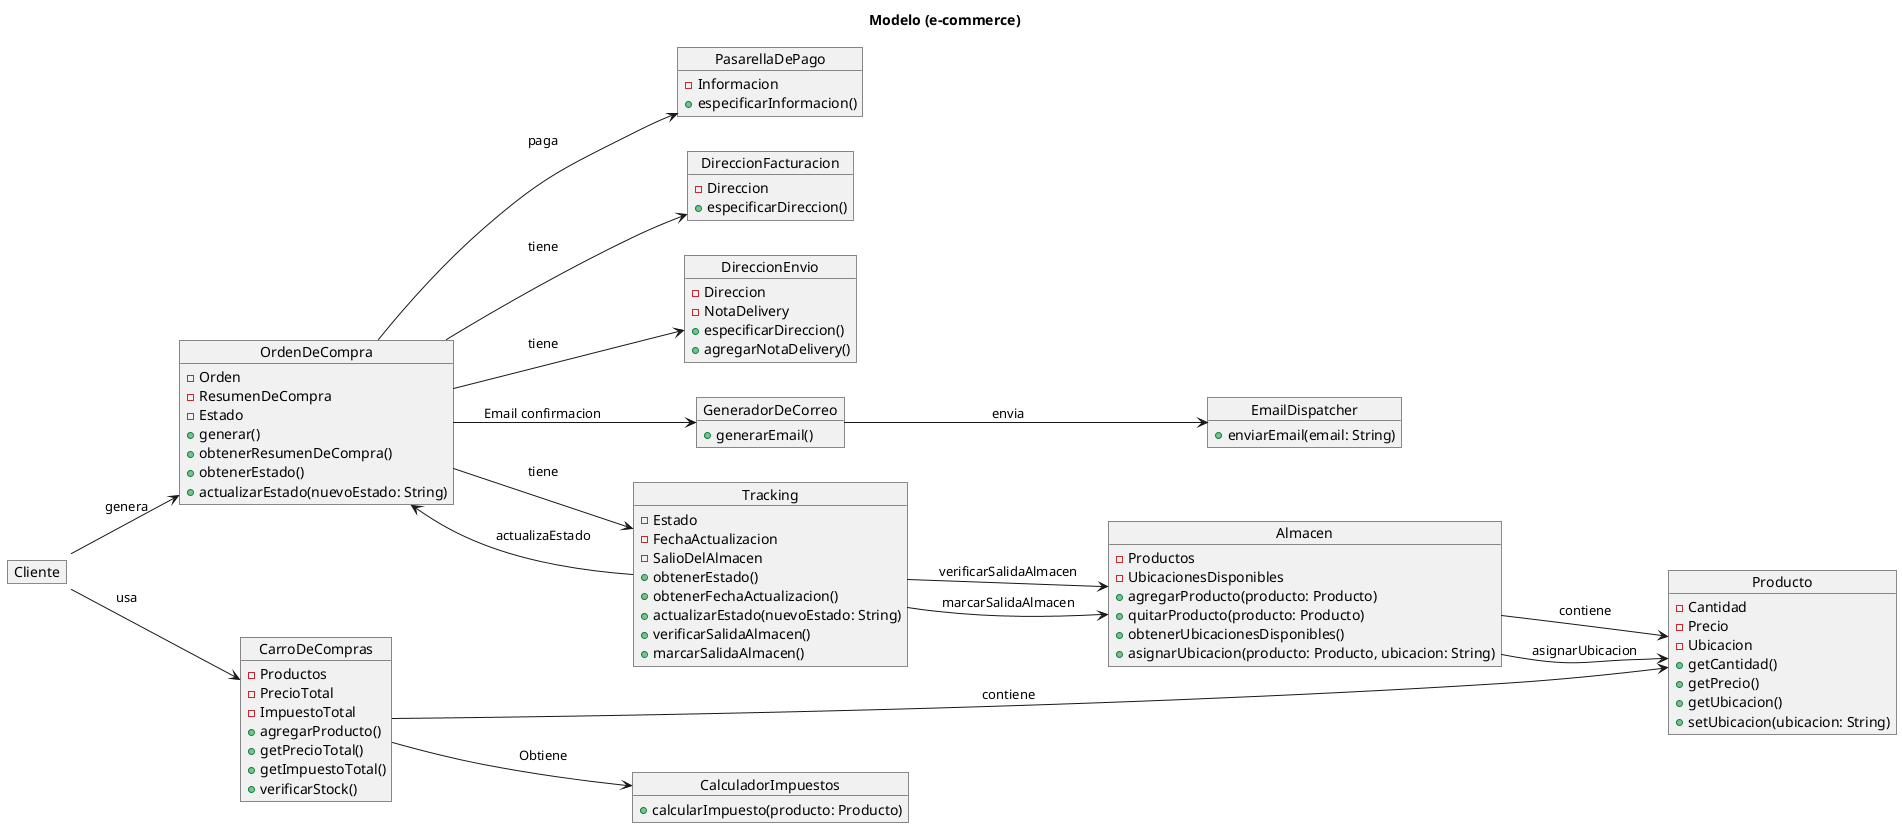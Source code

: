 @startuml
left to right direction

title Modelo (e-commerce)

map Cliente {

}

object OrdenDeCompra {
    - Orden
    - ResumenDeCompra
    - Estado

    + generar()
    + obtenerResumenDeCompra()
    + obtenerEstado()
    + actualizarEstado(nuevoEstado: String)
}

object CarroDeCompras {
    - Productos
    - PrecioTotal
    - ImpuestoTotal

    + agregarProducto()
    + getPrecioTotal()
    + getImpuestoTotal()
    + verificarStock()
}

object Producto {
    - Cantidad
    - Precio
    - Ubicacion

    + getCantidad()
    + getPrecio()
    + getUbicacion()
    + setUbicacion(ubicacion: String)
}

object CalculadorImpuestos {
    + calcularImpuesto(producto: Producto)
}

object PasarellaDePago {
    - Informacion

    + especificarInformacion()
}

object DireccionFacturacion {
    - Direccion

    + especificarDireccion()
}

object DireccionEnvio {
    - Direccion
    - NotaDelivery

    + especificarDireccion()
    + agregarNotaDelivery()
}

object Almacen {
    - Productos
    - UbicacionesDisponibles

    + agregarProducto(producto: Producto)
    + quitarProducto(producto: Producto)
    + obtenerUbicacionesDisponibles()
    + asignarUbicacion(producto: Producto, ubicacion: String)
}

object GeneradorDeCorreo {
    + generarEmail()
}

object EmailDispatcher {
    + enviarEmail(email: String)
}

object Tracking {
    - Estado
    - FechaActualizacion
    - SalioDelAlmacen

    + obtenerEstado()
    + obtenerFechaActualizacion()
    + actualizarEstado(nuevoEstado: String)
    + verificarSalidaAlmacen()
    + marcarSalidaAlmacen()
}

Cliente --> OrdenDeCompra: genera
Cliente --> CarroDeCompras: usa
CarroDeCompras --> Producto: contiene
CarroDeCompras --> CalculadorImpuestos: Obtiene
OrdenDeCompra --> PasarellaDePago: paga
OrdenDeCompra --> DireccionFacturacion: tiene
OrdenDeCompra --> DireccionEnvio: tiene
OrdenDeCompra --> GeneradorDeCorreo: Email confirmacion
GeneradorDeCorreo --> EmailDispatcher: envia
OrdenDeCompra --> Tracking: tiene
Tracking --> OrdenDeCompra: actualizaEstado
Tracking --> Almacen: verificarSalidaAlmacen
Tracking --> Almacen: marcarSalidaAlmacen
Almacen --> Producto: contiene
Almacen --> Producto: asignarUbicacion

@enduml

